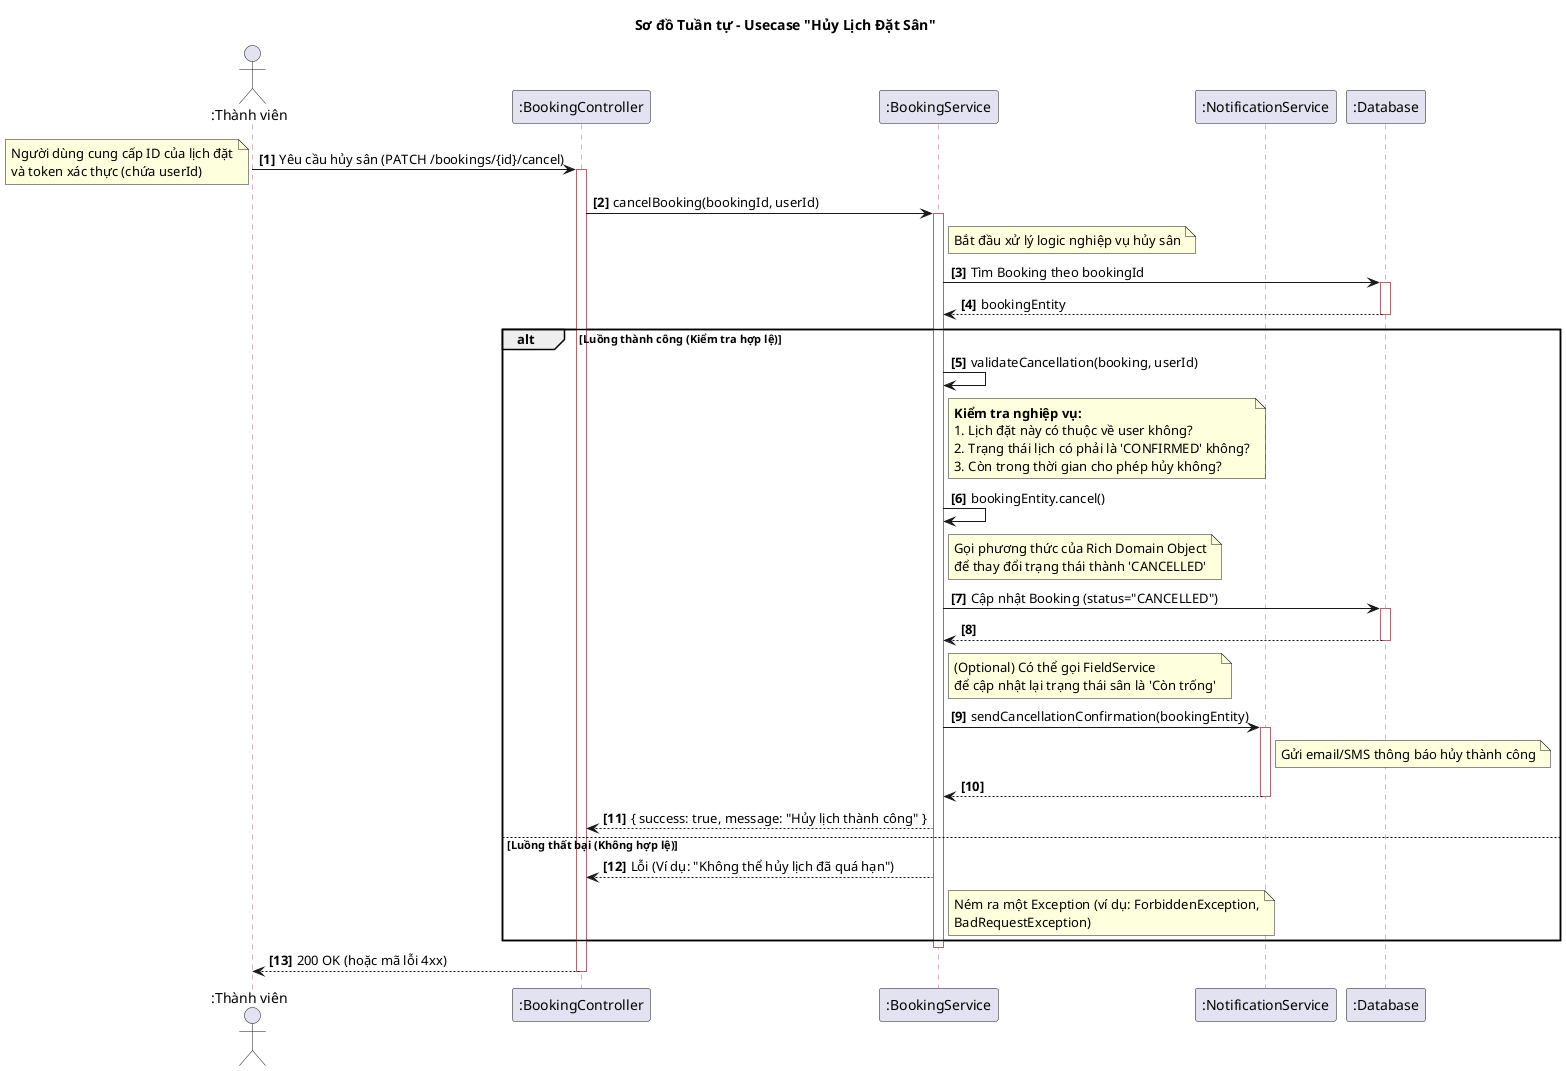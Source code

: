 @startuml Cancel Booking
' Sơ đồ Tuần tự - Usecase "Hủy Lịch Đặt Sân" (Thành viên thực hiện)


title Sơ đồ Tuần tự - Usecase "Hủy Lịch Đặt Sân"

' --- Cấu hình & Định nghĩa các Thành phần ---
autonumber "<b>[0]"

actor ":Thành viên" as Member
participant ":BookingController" as BController
participant ":BookingService" as BService
participant ":NotificationService" as NotiService
participant ":Database" as DB

skinparam sequenceActorBorderColor #5E81AC
skinparam sequenceParticipantBorderColor #5E81AC
skinparam sequenceLifeLineBorderColor #BF616A

' --- Bắt đầu luồng nghiệp vụ ---

Member -> BController: Yêu cầu hủy sân (PATCH /bookings/{id}/cancel)
activate BController
note left: Người dùng cung cấp ID của lịch đặt\nvà token xác thực (chứa userId)

BController -> BService: cancelBooking(bookingId, userId)
activate BService
note right of BService: Bắt đầu xử lý logic nghiệp vụ hủy sân

BService -> DB: Tìm Booking theo bookingId
activate DB
DB --> BService: bookingEntity
deactivate DB

' alt/else là cấu trúc để thể hiện các luồng rẽ nhánh (thành công hoặc thất bại)
alt Luồng thành công (Kiểm tra hợp lệ)

    ' Logic kiểm tra được thực thi bên trong Service
    BService -> BService: validateCancellation(booking, userId)
    note right of BService: **Kiểm tra nghiệp vụ:**\n1. Lịch đặt này có thuộc về user không?\n2. Trạng thái lịch có phải là 'CONFIRMED' không?\n3. Còn trong thời gian cho phép hủy không?

    ' Gọi phương thức của đối tượng nghiệp vụ "thông minh"
    BService -> BService: bookingEntity.cancel()
    note right of BService: Gọi phương thức của Rich Domain Object\nđể thay đổi trạng thái thành 'CANCELLED'

    BService -> DB: Cập nhật Booking (status="CANCELLED")
    activate DB
    DB --> BService
    deactivate DB
    note right of BService: (Optional) Có thể gọi FieldService\nđể cập nhật lại trạng thái sân là 'Còn trống'

    BService -> NotiService: sendCancellationConfirmation(bookingEntity)
    activate NotiService
    note right of NotiService: Gửi email/SMS thông báo hủy thành công
    NotiService --> BService
    deactivate NotiService

    BService --> BController: { success: true, message: "Hủy lịch thành công" }

else Luồng thất bại (Không hợp lệ)

    BService --> BController: Lỗi (Ví dụ: "Không thể hủy lịch đã quá hạn")
    note right of BService: Ném ra một Exception (ví dụ: ForbiddenException,\nBadRequestException)

end

deactivate BService
BController --> Member: 200 OK (hoặc mã lỗi 4xx)
deactivate BController

@enduml
